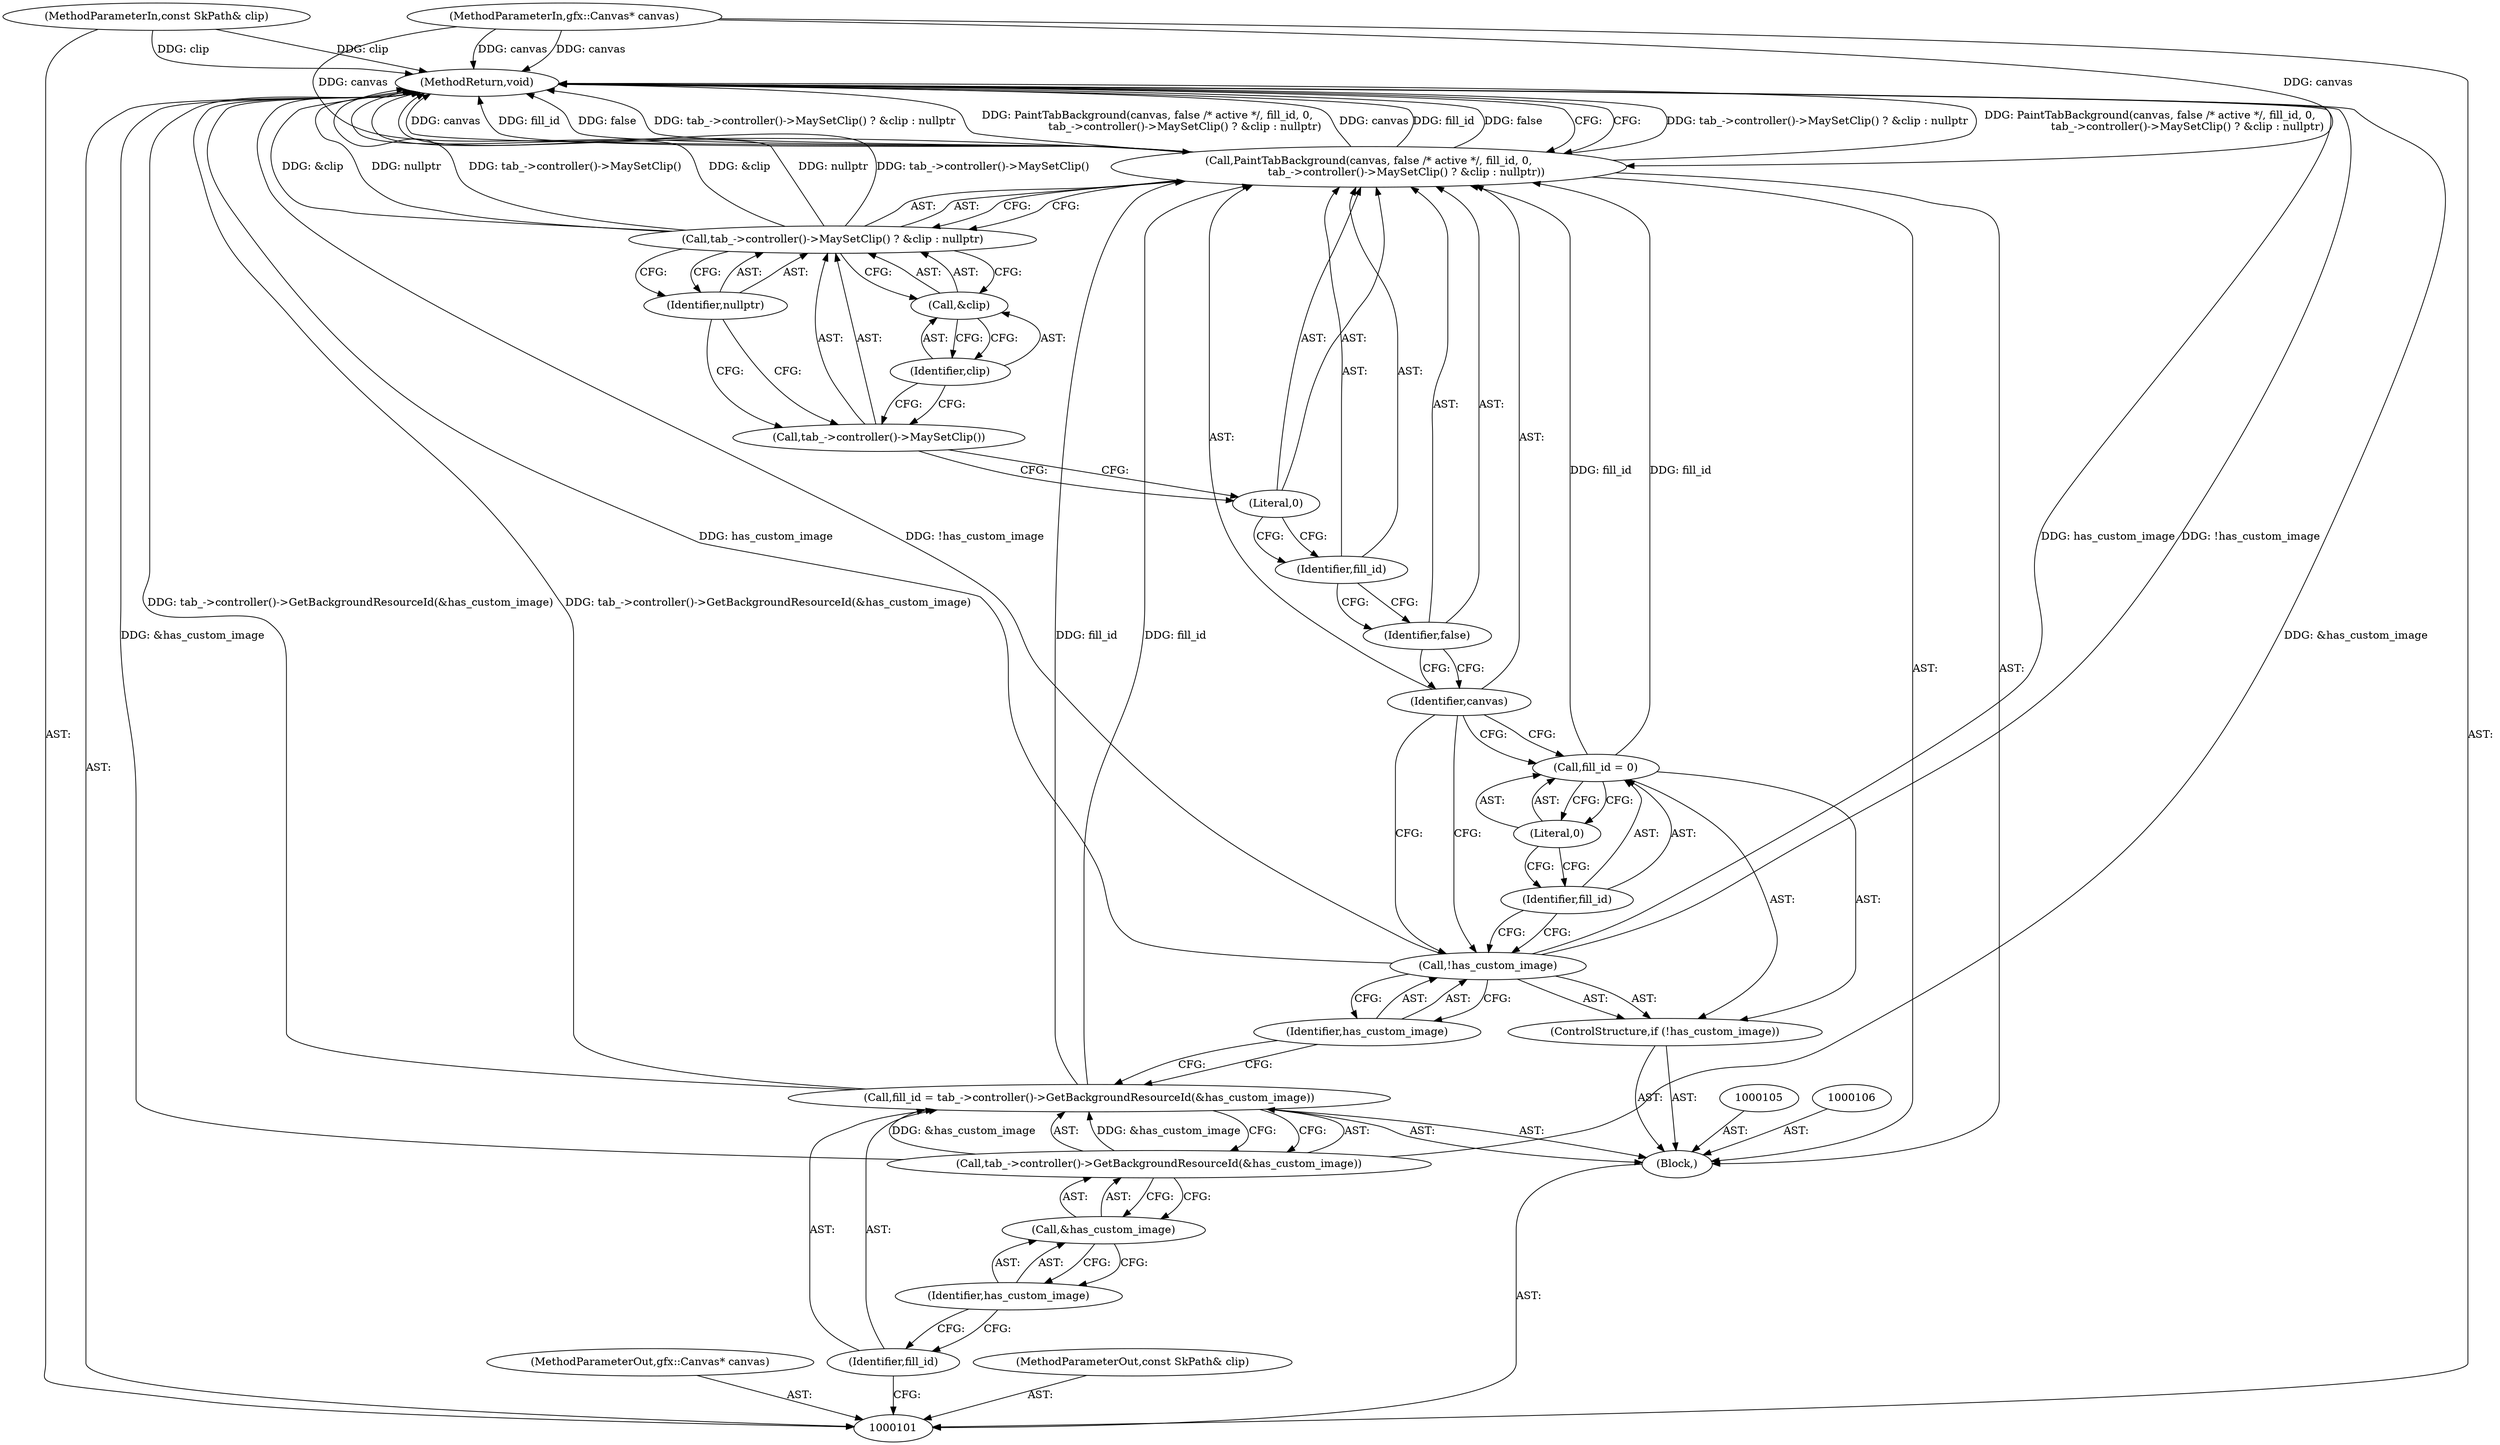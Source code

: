 digraph "1_Chrome_45d901b56f578a74b19ba0d10fa5c4c467f19303_5" {
"1000128" [label="(MethodReturn,void)"];
"1000102" [label="(MethodParameterIn,gfx::Canvas* canvas)"];
"1000170" [label="(MethodParameterOut,gfx::Canvas* canvas)"];
"1000103" [label="(MethodParameterIn,const SkPath& clip)"];
"1000171" [label="(MethodParameterOut,const SkPath& clip)"];
"1000104" [label="(Block,)"];
"1000109" [label="(Call,tab_->controller()->GetBackgroundResourceId(&has_custom_image))"];
"1000110" [label="(Call,&has_custom_image)"];
"1000111" [label="(Identifier,has_custom_image)"];
"1000107" [label="(Call,fill_id = tab_->controller()->GetBackgroundResourceId(&has_custom_image))"];
"1000108" [label="(Identifier,fill_id)"];
"1000112" [label="(ControlStructure,if (!has_custom_image))"];
"1000113" [label="(Call,!has_custom_image)"];
"1000114" [label="(Identifier,has_custom_image)"];
"1000117" [label="(Literal,0)"];
"1000115" [label="(Call,fill_id = 0)"];
"1000116" [label="(Identifier,fill_id)"];
"1000118" [label="(Call,PaintTabBackground(canvas, false /* active */, fill_id, 0,\n                      tab_->controller()->MaySetClip() ? &clip : nullptr))"];
"1000119" [label="(Identifier,canvas)"];
"1000120" [label="(Identifier,false)"];
"1000121" [label="(Identifier,fill_id)"];
"1000122" [label="(Literal,0)"];
"1000123" [label="(Call,tab_->controller()->MaySetClip() ? &clip : nullptr)"];
"1000124" [label="(Call,tab_->controller()->MaySetClip())"];
"1000125" [label="(Call,&clip)"];
"1000126" [label="(Identifier,clip)"];
"1000127" [label="(Identifier,nullptr)"];
"1000128" -> "1000101"  [label="AST: "];
"1000128" -> "1000118"  [label="CFG: "];
"1000123" -> "1000128"  [label="DDG: &clip"];
"1000123" -> "1000128"  [label="DDG: nullptr"];
"1000123" -> "1000128"  [label="DDG: tab_->controller()->MaySetClip()"];
"1000113" -> "1000128"  [label="DDG: has_custom_image"];
"1000113" -> "1000128"  [label="DDG: !has_custom_image"];
"1000118" -> "1000128"  [label="DDG: tab_->controller()->MaySetClip() ? &clip : nullptr"];
"1000118" -> "1000128"  [label="DDG: PaintTabBackground(canvas, false /* active */, fill_id, 0,\n                      tab_->controller()->MaySetClip() ? &clip : nullptr)"];
"1000118" -> "1000128"  [label="DDG: canvas"];
"1000118" -> "1000128"  [label="DDG: fill_id"];
"1000118" -> "1000128"  [label="DDG: false"];
"1000103" -> "1000128"  [label="DDG: clip"];
"1000102" -> "1000128"  [label="DDG: canvas"];
"1000107" -> "1000128"  [label="DDG: tab_->controller()->GetBackgroundResourceId(&has_custom_image)"];
"1000109" -> "1000128"  [label="DDG: &has_custom_image"];
"1000102" -> "1000101"  [label="AST: "];
"1000102" -> "1000128"  [label="DDG: canvas"];
"1000102" -> "1000118"  [label="DDG: canvas"];
"1000170" -> "1000101"  [label="AST: "];
"1000103" -> "1000101"  [label="AST: "];
"1000103" -> "1000128"  [label="DDG: clip"];
"1000171" -> "1000101"  [label="AST: "];
"1000104" -> "1000101"  [label="AST: "];
"1000105" -> "1000104"  [label="AST: "];
"1000106" -> "1000104"  [label="AST: "];
"1000107" -> "1000104"  [label="AST: "];
"1000112" -> "1000104"  [label="AST: "];
"1000118" -> "1000104"  [label="AST: "];
"1000109" -> "1000107"  [label="AST: "];
"1000109" -> "1000110"  [label="CFG: "];
"1000110" -> "1000109"  [label="AST: "];
"1000107" -> "1000109"  [label="CFG: "];
"1000109" -> "1000128"  [label="DDG: &has_custom_image"];
"1000109" -> "1000107"  [label="DDG: &has_custom_image"];
"1000110" -> "1000109"  [label="AST: "];
"1000110" -> "1000111"  [label="CFG: "];
"1000111" -> "1000110"  [label="AST: "];
"1000109" -> "1000110"  [label="CFG: "];
"1000111" -> "1000110"  [label="AST: "];
"1000111" -> "1000108"  [label="CFG: "];
"1000110" -> "1000111"  [label="CFG: "];
"1000107" -> "1000104"  [label="AST: "];
"1000107" -> "1000109"  [label="CFG: "];
"1000108" -> "1000107"  [label="AST: "];
"1000109" -> "1000107"  [label="AST: "];
"1000114" -> "1000107"  [label="CFG: "];
"1000107" -> "1000128"  [label="DDG: tab_->controller()->GetBackgroundResourceId(&has_custom_image)"];
"1000109" -> "1000107"  [label="DDG: &has_custom_image"];
"1000107" -> "1000118"  [label="DDG: fill_id"];
"1000108" -> "1000107"  [label="AST: "];
"1000108" -> "1000101"  [label="CFG: "];
"1000111" -> "1000108"  [label="CFG: "];
"1000112" -> "1000104"  [label="AST: "];
"1000113" -> "1000112"  [label="AST: "];
"1000115" -> "1000112"  [label="AST: "];
"1000113" -> "1000112"  [label="AST: "];
"1000113" -> "1000114"  [label="CFG: "];
"1000114" -> "1000113"  [label="AST: "];
"1000116" -> "1000113"  [label="CFG: "];
"1000119" -> "1000113"  [label="CFG: "];
"1000113" -> "1000128"  [label="DDG: has_custom_image"];
"1000113" -> "1000128"  [label="DDG: !has_custom_image"];
"1000114" -> "1000113"  [label="AST: "];
"1000114" -> "1000107"  [label="CFG: "];
"1000113" -> "1000114"  [label="CFG: "];
"1000117" -> "1000115"  [label="AST: "];
"1000117" -> "1000116"  [label="CFG: "];
"1000115" -> "1000117"  [label="CFG: "];
"1000115" -> "1000112"  [label="AST: "];
"1000115" -> "1000117"  [label="CFG: "];
"1000116" -> "1000115"  [label="AST: "];
"1000117" -> "1000115"  [label="AST: "];
"1000119" -> "1000115"  [label="CFG: "];
"1000115" -> "1000118"  [label="DDG: fill_id"];
"1000116" -> "1000115"  [label="AST: "];
"1000116" -> "1000113"  [label="CFG: "];
"1000117" -> "1000116"  [label="CFG: "];
"1000118" -> "1000104"  [label="AST: "];
"1000118" -> "1000123"  [label="CFG: "];
"1000119" -> "1000118"  [label="AST: "];
"1000120" -> "1000118"  [label="AST: "];
"1000121" -> "1000118"  [label="AST: "];
"1000122" -> "1000118"  [label="AST: "];
"1000123" -> "1000118"  [label="AST: "];
"1000128" -> "1000118"  [label="CFG: "];
"1000118" -> "1000128"  [label="DDG: tab_->controller()->MaySetClip() ? &clip : nullptr"];
"1000118" -> "1000128"  [label="DDG: PaintTabBackground(canvas, false /* active */, fill_id, 0,\n                      tab_->controller()->MaySetClip() ? &clip : nullptr)"];
"1000118" -> "1000128"  [label="DDG: canvas"];
"1000118" -> "1000128"  [label="DDG: fill_id"];
"1000118" -> "1000128"  [label="DDG: false"];
"1000102" -> "1000118"  [label="DDG: canvas"];
"1000107" -> "1000118"  [label="DDG: fill_id"];
"1000115" -> "1000118"  [label="DDG: fill_id"];
"1000119" -> "1000118"  [label="AST: "];
"1000119" -> "1000115"  [label="CFG: "];
"1000119" -> "1000113"  [label="CFG: "];
"1000120" -> "1000119"  [label="CFG: "];
"1000120" -> "1000118"  [label="AST: "];
"1000120" -> "1000119"  [label="CFG: "];
"1000121" -> "1000120"  [label="CFG: "];
"1000121" -> "1000118"  [label="AST: "];
"1000121" -> "1000120"  [label="CFG: "];
"1000122" -> "1000121"  [label="CFG: "];
"1000122" -> "1000118"  [label="AST: "];
"1000122" -> "1000121"  [label="CFG: "];
"1000124" -> "1000122"  [label="CFG: "];
"1000123" -> "1000118"  [label="AST: "];
"1000123" -> "1000125"  [label="CFG: "];
"1000123" -> "1000127"  [label="CFG: "];
"1000124" -> "1000123"  [label="AST: "];
"1000125" -> "1000123"  [label="AST: "];
"1000127" -> "1000123"  [label="AST: "];
"1000118" -> "1000123"  [label="CFG: "];
"1000123" -> "1000128"  [label="DDG: &clip"];
"1000123" -> "1000128"  [label="DDG: nullptr"];
"1000123" -> "1000128"  [label="DDG: tab_->controller()->MaySetClip()"];
"1000124" -> "1000123"  [label="AST: "];
"1000124" -> "1000122"  [label="CFG: "];
"1000126" -> "1000124"  [label="CFG: "];
"1000127" -> "1000124"  [label="CFG: "];
"1000125" -> "1000123"  [label="AST: "];
"1000125" -> "1000126"  [label="CFG: "];
"1000126" -> "1000125"  [label="AST: "];
"1000123" -> "1000125"  [label="CFG: "];
"1000126" -> "1000125"  [label="AST: "];
"1000126" -> "1000124"  [label="CFG: "];
"1000125" -> "1000126"  [label="CFG: "];
"1000127" -> "1000123"  [label="AST: "];
"1000127" -> "1000124"  [label="CFG: "];
"1000123" -> "1000127"  [label="CFG: "];
}
